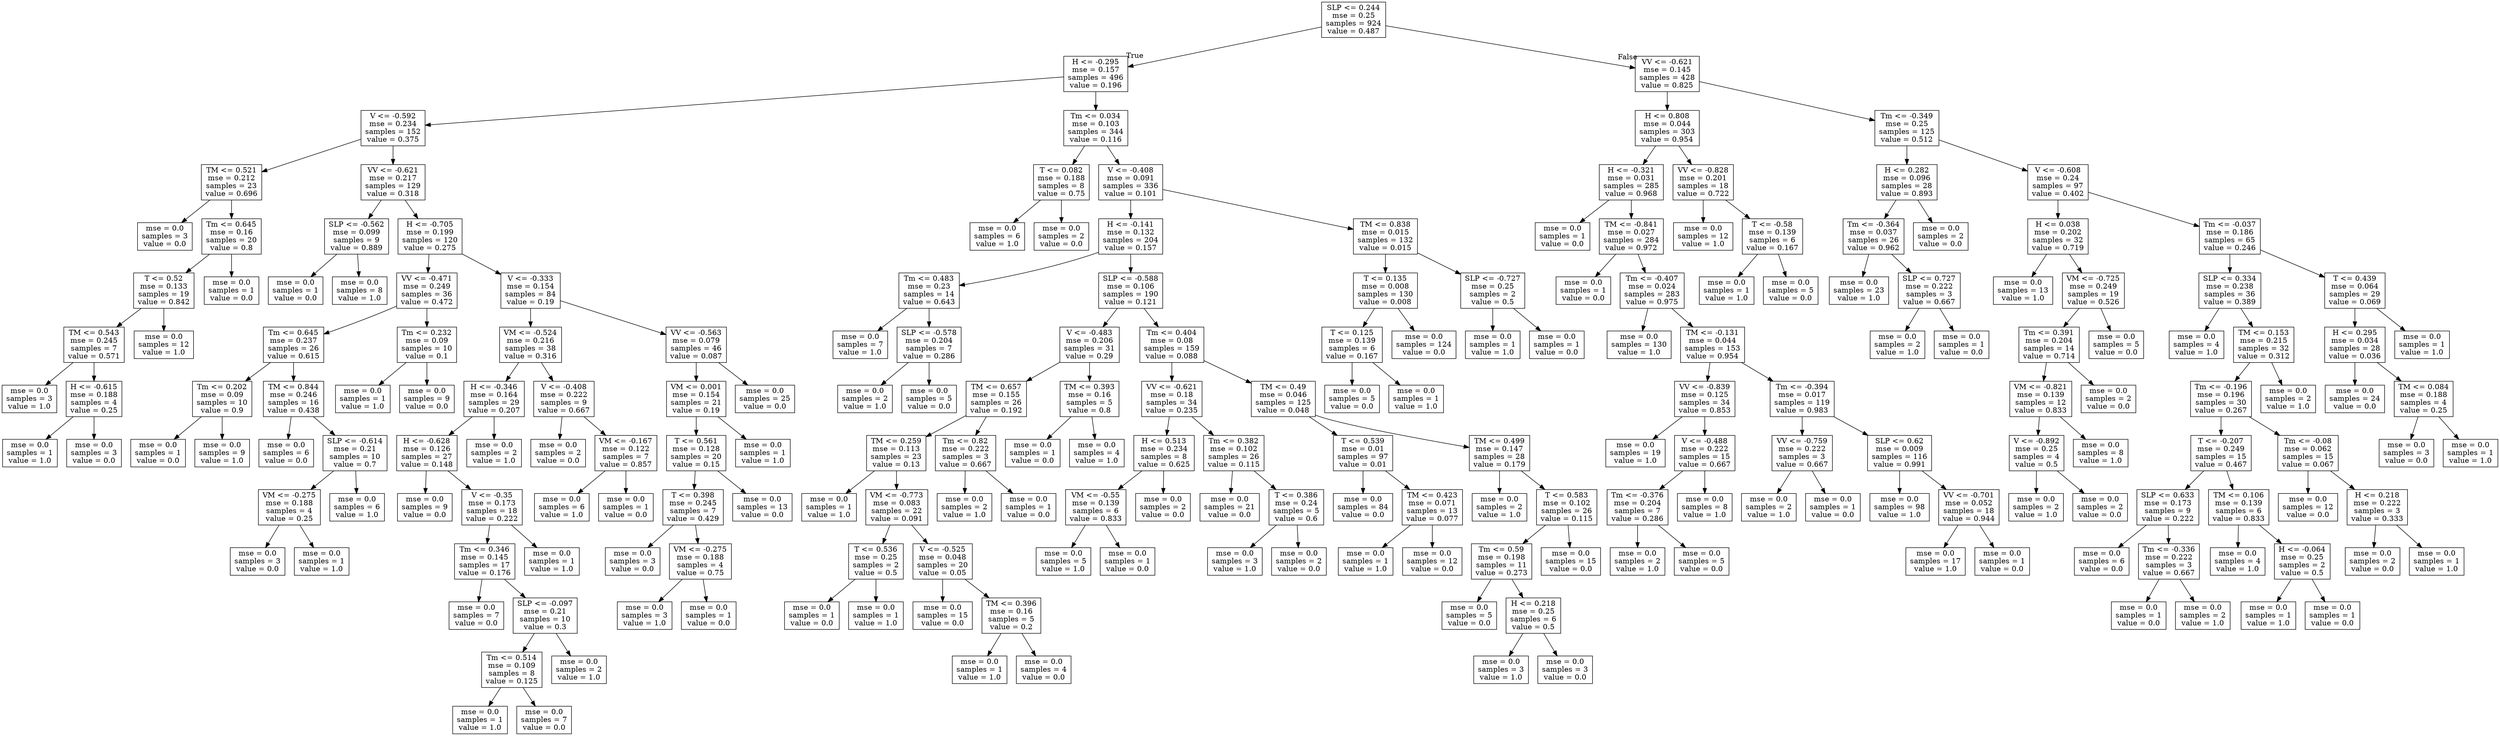 digraph Tree {
node [shape=box] ;
0 [label="SLP <= 0.244\nmse = 0.25\nsamples = 924\nvalue = 0.487"] ;
1 [label="H <= -0.295\nmse = 0.157\nsamples = 496\nvalue = 0.196"] ;
0 -> 1 [labeldistance=2.5, labelangle=45, headlabel="True"] ;
2 [label="V <= -0.592\nmse = 0.234\nsamples = 152\nvalue = 0.375"] ;
1 -> 2 ;
3 [label="TM <= 0.521\nmse = 0.212\nsamples = 23\nvalue = 0.696"] ;
2 -> 3 ;
4 [label="mse = 0.0\nsamples = 3\nvalue = 0.0"] ;
3 -> 4 ;
5 [label="Tm <= 0.645\nmse = 0.16\nsamples = 20\nvalue = 0.8"] ;
3 -> 5 ;
6 [label="T <= 0.52\nmse = 0.133\nsamples = 19\nvalue = 0.842"] ;
5 -> 6 ;
7 [label="TM <= 0.543\nmse = 0.245\nsamples = 7\nvalue = 0.571"] ;
6 -> 7 ;
8 [label="mse = 0.0\nsamples = 3\nvalue = 1.0"] ;
7 -> 8 ;
9 [label="H <= -0.615\nmse = 0.188\nsamples = 4\nvalue = 0.25"] ;
7 -> 9 ;
10 [label="mse = 0.0\nsamples = 1\nvalue = 1.0"] ;
9 -> 10 ;
11 [label="mse = 0.0\nsamples = 3\nvalue = 0.0"] ;
9 -> 11 ;
12 [label="mse = 0.0\nsamples = 12\nvalue = 1.0"] ;
6 -> 12 ;
13 [label="mse = 0.0\nsamples = 1\nvalue = 0.0"] ;
5 -> 13 ;
14 [label="VV <= -0.621\nmse = 0.217\nsamples = 129\nvalue = 0.318"] ;
2 -> 14 ;
15 [label="SLP <= -0.562\nmse = 0.099\nsamples = 9\nvalue = 0.889"] ;
14 -> 15 ;
16 [label="mse = 0.0\nsamples = 1\nvalue = 0.0"] ;
15 -> 16 ;
17 [label="mse = 0.0\nsamples = 8\nvalue = 1.0"] ;
15 -> 17 ;
18 [label="H <= -0.705\nmse = 0.199\nsamples = 120\nvalue = 0.275"] ;
14 -> 18 ;
19 [label="VV <= -0.471\nmse = 0.249\nsamples = 36\nvalue = 0.472"] ;
18 -> 19 ;
20 [label="Tm <= 0.645\nmse = 0.237\nsamples = 26\nvalue = 0.615"] ;
19 -> 20 ;
21 [label="Tm <= 0.202\nmse = 0.09\nsamples = 10\nvalue = 0.9"] ;
20 -> 21 ;
22 [label="mse = 0.0\nsamples = 1\nvalue = 0.0"] ;
21 -> 22 ;
23 [label="mse = 0.0\nsamples = 9\nvalue = 1.0"] ;
21 -> 23 ;
24 [label="TM <= 0.844\nmse = 0.246\nsamples = 16\nvalue = 0.438"] ;
20 -> 24 ;
25 [label="mse = 0.0\nsamples = 6\nvalue = 0.0"] ;
24 -> 25 ;
26 [label="SLP <= -0.614\nmse = 0.21\nsamples = 10\nvalue = 0.7"] ;
24 -> 26 ;
27 [label="VM <= -0.275\nmse = 0.188\nsamples = 4\nvalue = 0.25"] ;
26 -> 27 ;
28 [label="mse = 0.0\nsamples = 3\nvalue = 0.0"] ;
27 -> 28 ;
29 [label="mse = 0.0\nsamples = 1\nvalue = 1.0"] ;
27 -> 29 ;
30 [label="mse = 0.0\nsamples = 6\nvalue = 1.0"] ;
26 -> 30 ;
31 [label="Tm <= 0.232\nmse = 0.09\nsamples = 10\nvalue = 0.1"] ;
19 -> 31 ;
32 [label="mse = 0.0\nsamples = 1\nvalue = 1.0"] ;
31 -> 32 ;
33 [label="mse = 0.0\nsamples = 9\nvalue = 0.0"] ;
31 -> 33 ;
34 [label="V <= -0.333\nmse = 0.154\nsamples = 84\nvalue = 0.19"] ;
18 -> 34 ;
35 [label="VM <= -0.524\nmse = 0.216\nsamples = 38\nvalue = 0.316"] ;
34 -> 35 ;
36 [label="H <= -0.346\nmse = 0.164\nsamples = 29\nvalue = 0.207"] ;
35 -> 36 ;
37 [label="H <= -0.628\nmse = 0.126\nsamples = 27\nvalue = 0.148"] ;
36 -> 37 ;
38 [label="mse = 0.0\nsamples = 9\nvalue = 0.0"] ;
37 -> 38 ;
39 [label="V <= -0.35\nmse = 0.173\nsamples = 18\nvalue = 0.222"] ;
37 -> 39 ;
40 [label="Tm <= 0.346\nmse = 0.145\nsamples = 17\nvalue = 0.176"] ;
39 -> 40 ;
41 [label="mse = 0.0\nsamples = 7\nvalue = 0.0"] ;
40 -> 41 ;
42 [label="SLP <= -0.097\nmse = 0.21\nsamples = 10\nvalue = 0.3"] ;
40 -> 42 ;
43 [label="Tm <= 0.514\nmse = 0.109\nsamples = 8\nvalue = 0.125"] ;
42 -> 43 ;
44 [label="mse = 0.0\nsamples = 1\nvalue = 1.0"] ;
43 -> 44 ;
45 [label="mse = 0.0\nsamples = 7\nvalue = 0.0"] ;
43 -> 45 ;
46 [label="mse = 0.0\nsamples = 2\nvalue = 1.0"] ;
42 -> 46 ;
47 [label="mse = 0.0\nsamples = 1\nvalue = 1.0"] ;
39 -> 47 ;
48 [label="mse = 0.0\nsamples = 2\nvalue = 1.0"] ;
36 -> 48 ;
49 [label="V <= -0.408\nmse = 0.222\nsamples = 9\nvalue = 0.667"] ;
35 -> 49 ;
50 [label="mse = 0.0\nsamples = 2\nvalue = 0.0"] ;
49 -> 50 ;
51 [label="VM <= -0.167\nmse = 0.122\nsamples = 7\nvalue = 0.857"] ;
49 -> 51 ;
52 [label="mse = 0.0\nsamples = 6\nvalue = 1.0"] ;
51 -> 52 ;
53 [label="mse = 0.0\nsamples = 1\nvalue = 0.0"] ;
51 -> 53 ;
54 [label="VV <= -0.563\nmse = 0.079\nsamples = 46\nvalue = 0.087"] ;
34 -> 54 ;
55 [label="VM <= 0.001\nmse = 0.154\nsamples = 21\nvalue = 0.19"] ;
54 -> 55 ;
56 [label="T <= 0.561\nmse = 0.128\nsamples = 20\nvalue = 0.15"] ;
55 -> 56 ;
57 [label="T <= 0.398\nmse = 0.245\nsamples = 7\nvalue = 0.429"] ;
56 -> 57 ;
58 [label="mse = 0.0\nsamples = 3\nvalue = 0.0"] ;
57 -> 58 ;
59 [label="VM <= -0.275\nmse = 0.188\nsamples = 4\nvalue = 0.75"] ;
57 -> 59 ;
60 [label="mse = 0.0\nsamples = 3\nvalue = 1.0"] ;
59 -> 60 ;
61 [label="mse = 0.0\nsamples = 1\nvalue = 0.0"] ;
59 -> 61 ;
62 [label="mse = 0.0\nsamples = 13\nvalue = 0.0"] ;
56 -> 62 ;
63 [label="mse = 0.0\nsamples = 1\nvalue = 1.0"] ;
55 -> 63 ;
64 [label="mse = 0.0\nsamples = 25\nvalue = 0.0"] ;
54 -> 64 ;
65 [label="Tm <= 0.034\nmse = 0.103\nsamples = 344\nvalue = 0.116"] ;
1 -> 65 ;
66 [label="T <= 0.082\nmse = 0.188\nsamples = 8\nvalue = 0.75"] ;
65 -> 66 ;
67 [label="mse = 0.0\nsamples = 6\nvalue = 1.0"] ;
66 -> 67 ;
68 [label="mse = 0.0\nsamples = 2\nvalue = 0.0"] ;
66 -> 68 ;
69 [label="V <= -0.408\nmse = 0.091\nsamples = 336\nvalue = 0.101"] ;
65 -> 69 ;
70 [label="H <= -0.141\nmse = 0.132\nsamples = 204\nvalue = 0.157"] ;
69 -> 70 ;
71 [label="Tm <= 0.483\nmse = 0.23\nsamples = 14\nvalue = 0.643"] ;
70 -> 71 ;
72 [label="mse = 0.0\nsamples = 7\nvalue = 1.0"] ;
71 -> 72 ;
73 [label="SLP <= -0.578\nmse = 0.204\nsamples = 7\nvalue = 0.286"] ;
71 -> 73 ;
74 [label="mse = 0.0\nsamples = 2\nvalue = 1.0"] ;
73 -> 74 ;
75 [label="mse = 0.0\nsamples = 5\nvalue = 0.0"] ;
73 -> 75 ;
76 [label="SLP <= -0.588\nmse = 0.106\nsamples = 190\nvalue = 0.121"] ;
70 -> 76 ;
77 [label="V <= -0.483\nmse = 0.206\nsamples = 31\nvalue = 0.29"] ;
76 -> 77 ;
78 [label="TM <= 0.657\nmse = 0.155\nsamples = 26\nvalue = 0.192"] ;
77 -> 78 ;
79 [label="TM <= 0.259\nmse = 0.113\nsamples = 23\nvalue = 0.13"] ;
78 -> 79 ;
80 [label="mse = 0.0\nsamples = 1\nvalue = 1.0"] ;
79 -> 80 ;
81 [label="VM <= -0.773\nmse = 0.083\nsamples = 22\nvalue = 0.091"] ;
79 -> 81 ;
82 [label="T <= 0.536\nmse = 0.25\nsamples = 2\nvalue = 0.5"] ;
81 -> 82 ;
83 [label="mse = 0.0\nsamples = 1\nvalue = 0.0"] ;
82 -> 83 ;
84 [label="mse = 0.0\nsamples = 1\nvalue = 1.0"] ;
82 -> 84 ;
85 [label="V <= -0.525\nmse = 0.048\nsamples = 20\nvalue = 0.05"] ;
81 -> 85 ;
86 [label="mse = 0.0\nsamples = 15\nvalue = 0.0"] ;
85 -> 86 ;
87 [label="TM <= 0.396\nmse = 0.16\nsamples = 5\nvalue = 0.2"] ;
85 -> 87 ;
88 [label="mse = 0.0\nsamples = 1\nvalue = 1.0"] ;
87 -> 88 ;
89 [label="mse = 0.0\nsamples = 4\nvalue = 0.0"] ;
87 -> 89 ;
90 [label="Tm <= 0.82\nmse = 0.222\nsamples = 3\nvalue = 0.667"] ;
78 -> 90 ;
91 [label="mse = 0.0\nsamples = 2\nvalue = 1.0"] ;
90 -> 91 ;
92 [label="mse = 0.0\nsamples = 1\nvalue = 0.0"] ;
90 -> 92 ;
93 [label="TM <= 0.393\nmse = 0.16\nsamples = 5\nvalue = 0.8"] ;
77 -> 93 ;
94 [label="mse = 0.0\nsamples = 1\nvalue = 0.0"] ;
93 -> 94 ;
95 [label="mse = 0.0\nsamples = 4\nvalue = 1.0"] ;
93 -> 95 ;
96 [label="Tm <= 0.404\nmse = 0.08\nsamples = 159\nvalue = 0.088"] ;
76 -> 96 ;
97 [label="VV <= -0.621\nmse = 0.18\nsamples = 34\nvalue = 0.235"] ;
96 -> 97 ;
98 [label="H <= 0.513\nmse = 0.234\nsamples = 8\nvalue = 0.625"] ;
97 -> 98 ;
99 [label="VM <= -0.55\nmse = 0.139\nsamples = 6\nvalue = 0.833"] ;
98 -> 99 ;
100 [label="mse = 0.0\nsamples = 5\nvalue = 1.0"] ;
99 -> 100 ;
101 [label="mse = 0.0\nsamples = 1\nvalue = 0.0"] ;
99 -> 101 ;
102 [label="mse = 0.0\nsamples = 2\nvalue = 0.0"] ;
98 -> 102 ;
103 [label="Tm <= 0.382\nmse = 0.102\nsamples = 26\nvalue = 0.115"] ;
97 -> 103 ;
104 [label="mse = 0.0\nsamples = 21\nvalue = 0.0"] ;
103 -> 104 ;
105 [label="T <= 0.386\nmse = 0.24\nsamples = 5\nvalue = 0.6"] ;
103 -> 105 ;
106 [label="mse = 0.0\nsamples = 3\nvalue = 1.0"] ;
105 -> 106 ;
107 [label="mse = 0.0\nsamples = 2\nvalue = 0.0"] ;
105 -> 107 ;
108 [label="TM <= 0.49\nmse = 0.046\nsamples = 125\nvalue = 0.048"] ;
96 -> 108 ;
109 [label="T <= 0.539\nmse = 0.01\nsamples = 97\nvalue = 0.01"] ;
108 -> 109 ;
110 [label="mse = 0.0\nsamples = 84\nvalue = 0.0"] ;
109 -> 110 ;
111 [label="TM <= 0.423\nmse = 0.071\nsamples = 13\nvalue = 0.077"] ;
109 -> 111 ;
112 [label="mse = 0.0\nsamples = 1\nvalue = 1.0"] ;
111 -> 112 ;
113 [label="mse = 0.0\nsamples = 12\nvalue = 0.0"] ;
111 -> 113 ;
114 [label="TM <= 0.499\nmse = 0.147\nsamples = 28\nvalue = 0.179"] ;
108 -> 114 ;
115 [label="mse = 0.0\nsamples = 2\nvalue = 1.0"] ;
114 -> 115 ;
116 [label="T <= 0.583\nmse = 0.102\nsamples = 26\nvalue = 0.115"] ;
114 -> 116 ;
117 [label="Tm <= 0.59\nmse = 0.198\nsamples = 11\nvalue = 0.273"] ;
116 -> 117 ;
118 [label="mse = 0.0\nsamples = 5\nvalue = 0.0"] ;
117 -> 118 ;
119 [label="H <= 0.218\nmse = 0.25\nsamples = 6\nvalue = 0.5"] ;
117 -> 119 ;
120 [label="mse = 0.0\nsamples = 3\nvalue = 1.0"] ;
119 -> 120 ;
121 [label="mse = 0.0\nsamples = 3\nvalue = 0.0"] ;
119 -> 121 ;
122 [label="mse = 0.0\nsamples = 15\nvalue = 0.0"] ;
116 -> 122 ;
123 [label="TM <= 0.838\nmse = 0.015\nsamples = 132\nvalue = 0.015"] ;
69 -> 123 ;
124 [label="T <= 0.135\nmse = 0.008\nsamples = 130\nvalue = 0.008"] ;
123 -> 124 ;
125 [label="T <= 0.125\nmse = 0.139\nsamples = 6\nvalue = 0.167"] ;
124 -> 125 ;
126 [label="mse = 0.0\nsamples = 5\nvalue = 0.0"] ;
125 -> 126 ;
127 [label="mse = 0.0\nsamples = 1\nvalue = 1.0"] ;
125 -> 127 ;
128 [label="mse = 0.0\nsamples = 124\nvalue = 0.0"] ;
124 -> 128 ;
129 [label="SLP <= -0.727\nmse = 0.25\nsamples = 2\nvalue = 0.5"] ;
123 -> 129 ;
130 [label="mse = 0.0\nsamples = 1\nvalue = 1.0"] ;
129 -> 130 ;
131 [label="mse = 0.0\nsamples = 1\nvalue = 0.0"] ;
129 -> 131 ;
132 [label="VV <= -0.621\nmse = 0.145\nsamples = 428\nvalue = 0.825"] ;
0 -> 132 [labeldistance=2.5, labelangle=-45, headlabel="False"] ;
133 [label="H <= 0.808\nmse = 0.044\nsamples = 303\nvalue = 0.954"] ;
132 -> 133 ;
134 [label="H <= -0.321\nmse = 0.031\nsamples = 285\nvalue = 0.968"] ;
133 -> 134 ;
135 [label="mse = 0.0\nsamples = 1\nvalue = 0.0"] ;
134 -> 135 ;
136 [label="TM <= -0.841\nmse = 0.027\nsamples = 284\nvalue = 0.972"] ;
134 -> 136 ;
137 [label="mse = 0.0\nsamples = 1\nvalue = 0.0"] ;
136 -> 137 ;
138 [label="Tm <= -0.407\nmse = 0.024\nsamples = 283\nvalue = 0.975"] ;
136 -> 138 ;
139 [label="mse = 0.0\nsamples = 130\nvalue = 1.0"] ;
138 -> 139 ;
140 [label="TM <= -0.131\nmse = 0.044\nsamples = 153\nvalue = 0.954"] ;
138 -> 140 ;
141 [label="VV <= -0.839\nmse = 0.125\nsamples = 34\nvalue = 0.853"] ;
140 -> 141 ;
142 [label="mse = 0.0\nsamples = 19\nvalue = 1.0"] ;
141 -> 142 ;
143 [label="V <= -0.488\nmse = 0.222\nsamples = 15\nvalue = 0.667"] ;
141 -> 143 ;
144 [label="Tm <= -0.376\nmse = 0.204\nsamples = 7\nvalue = 0.286"] ;
143 -> 144 ;
145 [label="mse = 0.0\nsamples = 2\nvalue = 1.0"] ;
144 -> 145 ;
146 [label="mse = 0.0\nsamples = 5\nvalue = 0.0"] ;
144 -> 146 ;
147 [label="mse = 0.0\nsamples = 8\nvalue = 1.0"] ;
143 -> 147 ;
148 [label="Tm <= -0.394\nmse = 0.017\nsamples = 119\nvalue = 0.983"] ;
140 -> 148 ;
149 [label="VV <= -0.759\nmse = 0.222\nsamples = 3\nvalue = 0.667"] ;
148 -> 149 ;
150 [label="mse = 0.0\nsamples = 2\nvalue = 1.0"] ;
149 -> 150 ;
151 [label="mse = 0.0\nsamples = 1\nvalue = 0.0"] ;
149 -> 151 ;
152 [label="SLP <= 0.62\nmse = 0.009\nsamples = 116\nvalue = 0.991"] ;
148 -> 152 ;
153 [label="mse = 0.0\nsamples = 98\nvalue = 1.0"] ;
152 -> 153 ;
154 [label="VV <= -0.701\nmse = 0.052\nsamples = 18\nvalue = 0.944"] ;
152 -> 154 ;
155 [label="mse = 0.0\nsamples = 17\nvalue = 1.0"] ;
154 -> 155 ;
156 [label="mse = 0.0\nsamples = 1\nvalue = 0.0"] ;
154 -> 156 ;
157 [label="VV <= -0.828\nmse = 0.201\nsamples = 18\nvalue = 0.722"] ;
133 -> 157 ;
158 [label="mse = 0.0\nsamples = 12\nvalue = 1.0"] ;
157 -> 158 ;
159 [label="T <= -0.58\nmse = 0.139\nsamples = 6\nvalue = 0.167"] ;
157 -> 159 ;
160 [label="mse = 0.0\nsamples = 1\nvalue = 1.0"] ;
159 -> 160 ;
161 [label="mse = 0.0\nsamples = 5\nvalue = 0.0"] ;
159 -> 161 ;
162 [label="Tm <= -0.349\nmse = 0.25\nsamples = 125\nvalue = 0.512"] ;
132 -> 162 ;
163 [label="H <= 0.282\nmse = 0.096\nsamples = 28\nvalue = 0.893"] ;
162 -> 163 ;
164 [label="Tm <= -0.364\nmse = 0.037\nsamples = 26\nvalue = 0.962"] ;
163 -> 164 ;
165 [label="mse = 0.0\nsamples = 23\nvalue = 1.0"] ;
164 -> 165 ;
166 [label="SLP <= 0.727\nmse = 0.222\nsamples = 3\nvalue = 0.667"] ;
164 -> 166 ;
167 [label="mse = 0.0\nsamples = 2\nvalue = 1.0"] ;
166 -> 167 ;
168 [label="mse = 0.0\nsamples = 1\nvalue = 0.0"] ;
166 -> 168 ;
169 [label="mse = 0.0\nsamples = 2\nvalue = 0.0"] ;
163 -> 169 ;
170 [label="V <= -0.608\nmse = 0.24\nsamples = 97\nvalue = 0.402"] ;
162 -> 170 ;
171 [label="H <= 0.038\nmse = 0.202\nsamples = 32\nvalue = 0.719"] ;
170 -> 171 ;
172 [label="mse = 0.0\nsamples = 13\nvalue = 1.0"] ;
171 -> 172 ;
173 [label="VM <= -0.725\nmse = 0.249\nsamples = 19\nvalue = 0.526"] ;
171 -> 173 ;
174 [label="Tm <= 0.391\nmse = 0.204\nsamples = 14\nvalue = 0.714"] ;
173 -> 174 ;
175 [label="VM <= -0.821\nmse = 0.139\nsamples = 12\nvalue = 0.833"] ;
174 -> 175 ;
176 [label="V <= -0.892\nmse = 0.25\nsamples = 4\nvalue = 0.5"] ;
175 -> 176 ;
177 [label="mse = 0.0\nsamples = 2\nvalue = 1.0"] ;
176 -> 177 ;
178 [label="mse = 0.0\nsamples = 2\nvalue = 0.0"] ;
176 -> 178 ;
179 [label="mse = 0.0\nsamples = 8\nvalue = 1.0"] ;
175 -> 179 ;
180 [label="mse = 0.0\nsamples = 2\nvalue = 0.0"] ;
174 -> 180 ;
181 [label="mse = 0.0\nsamples = 5\nvalue = 0.0"] ;
173 -> 181 ;
182 [label="Tm <= -0.037\nmse = 0.186\nsamples = 65\nvalue = 0.246"] ;
170 -> 182 ;
183 [label="SLP <= 0.334\nmse = 0.238\nsamples = 36\nvalue = 0.389"] ;
182 -> 183 ;
184 [label="mse = 0.0\nsamples = 4\nvalue = 1.0"] ;
183 -> 184 ;
185 [label="TM <= 0.153\nmse = 0.215\nsamples = 32\nvalue = 0.312"] ;
183 -> 185 ;
186 [label="Tm <= -0.196\nmse = 0.196\nsamples = 30\nvalue = 0.267"] ;
185 -> 186 ;
187 [label="T <= -0.207\nmse = 0.249\nsamples = 15\nvalue = 0.467"] ;
186 -> 187 ;
188 [label="SLP <= 0.633\nmse = 0.173\nsamples = 9\nvalue = 0.222"] ;
187 -> 188 ;
189 [label="mse = 0.0\nsamples = 6\nvalue = 0.0"] ;
188 -> 189 ;
190 [label="Tm <= -0.336\nmse = 0.222\nsamples = 3\nvalue = 0.667"] ;
188 -> 190 ;
191 [label="mse = 0.0\nsamples = 1\nvalue = 0.0"] ;
190 -> 191 ;
192 [label="mse = 0.0\nsamples = 2\nvalue = 1.0"] ;
190 -> 192 ;
193 [label="TM <= 0.106\nmse = 0.139\nsamples = 6\nvalue = 0.833"] ;
187 -> 193 ;
194 [label="mse = 0.0\nsamples = 4\nvalue = 1.0"] ;
193 -> 194 ;
195 [label="H <= -0.064\nmse = 0.25\nsamples = 2\nvalue = 0.5"] ;
193 -> 195 ;
196 [label="mse = 0.0\nsamples = 1\nvalue = 1.0"] ;
195 -> 196 ;
197 [label="mse = 0.0\nsamples = 1\nvalue = 0.0"] ;
195 -> 197 ;
198 [label="Tm <= -0.08\nmse = 0.062\nsamples = 15\nvalue = 0.067"] ;
186 -> 198 ;
199 [label="mse = 0.0\nsamples = 12\nvalue = 0.0"] ;
198 -> 199 ;
200 [label="H <= 0.218\nmse = 0.222\nsamples = 3\nvalue = 0.333"] ;
198 -> 200 ;
201 [label="mse = 0.0\nsamples = 2\nvalue = 0.0"] ;
200 -> 201 ;
202 [label="mse = 0.0\nsamples = 1\nvalue = 1.0"] ;
200 -> 202 ;
203 [label="mse = 0.0\nsamples = 2\nvalue = 1.0"] ;
185 -> 203 ;
204 [label="T <= 0.439\nmse = 0.064\nsamples = 29\nvalue = 0.069"] ;
182 -> 204 ;
205 [label="H <= 0.295\nmse = 0.034\nsamples = 28\nvalue = 0.036"] ;
204 -> 205 ;
206 [label="mse = 0.0\nsamples = 24\nvalue = 0.0"] ;
205 -> 206 ;
207 [label="TM <= 0.084\nmse = 0.188\nsamples = 4\nvalue = 0.25"] ;
205 -> 207 ;
208 [label="mse = 0.0\nsamples = 3\nvalue = 0.0"] ;
207 -> 208 ;
209 [label="mse = 0.0\nsamples = 1\nvalue = 1.0"] ;
207 -> 209 ;
210 [label="mse = 0.0\nsamples = 1\nvalue = 1.0"] ;
204 -> 210 ;
}